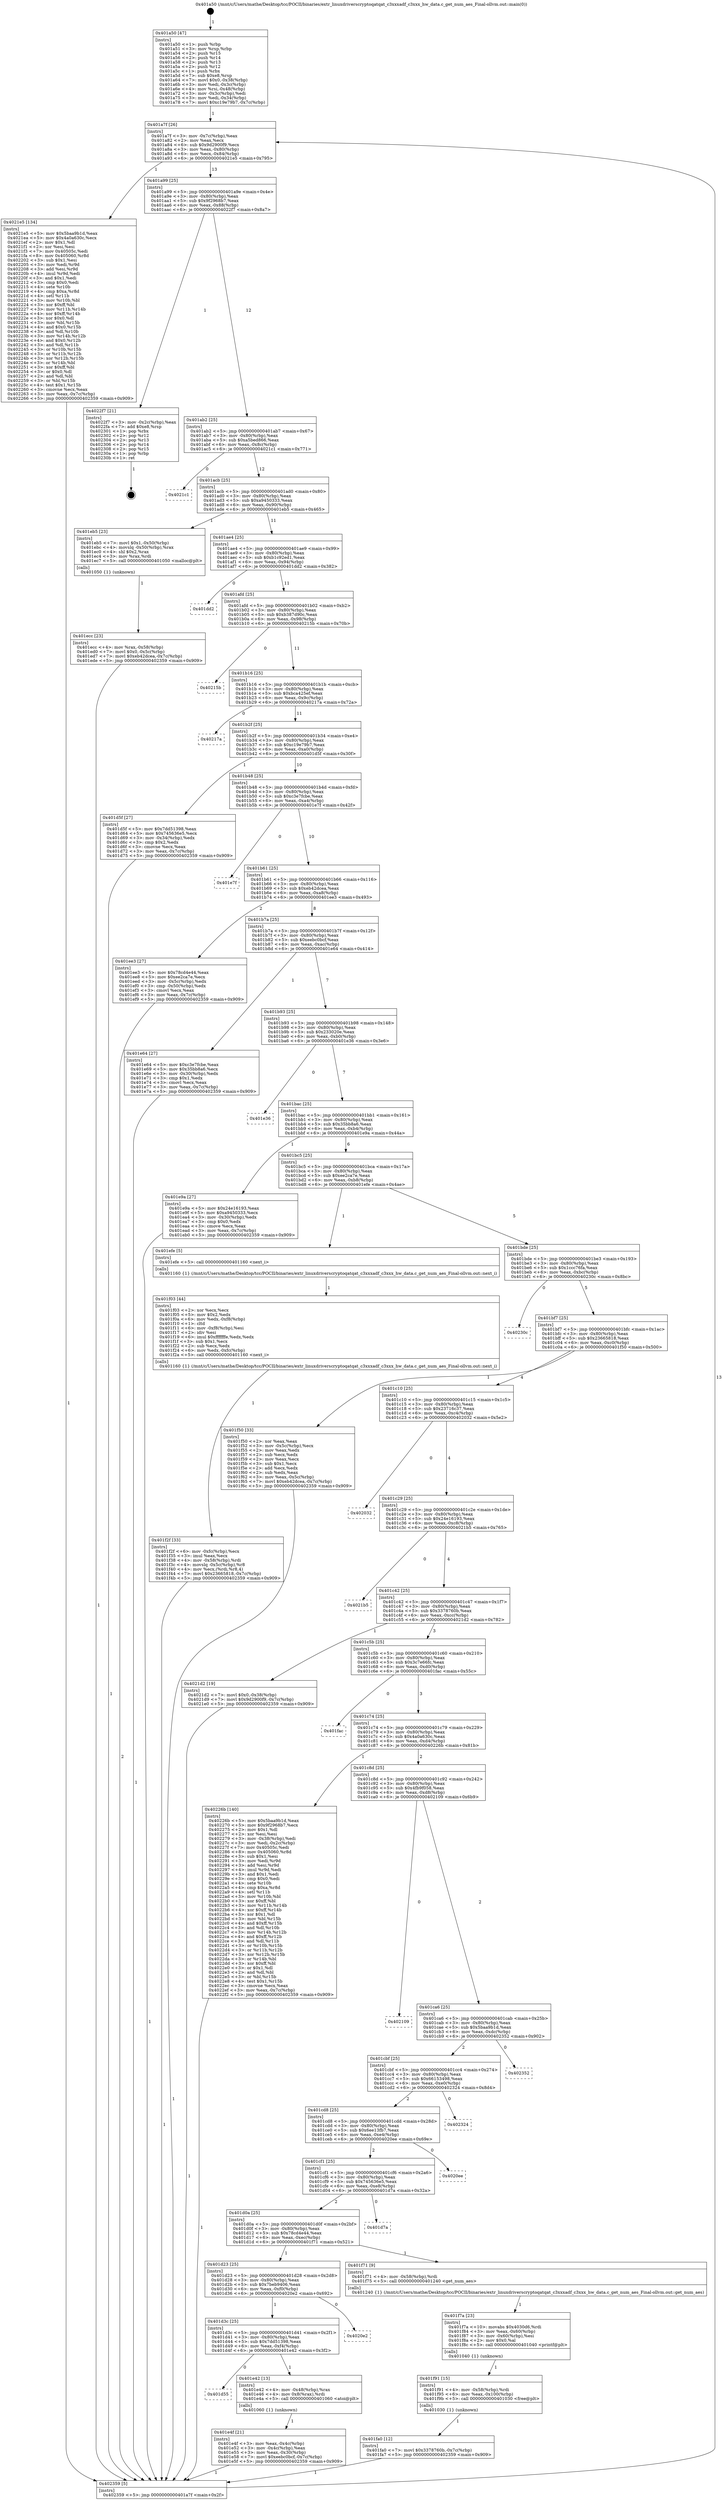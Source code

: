 digraph "0x401a50" {
  label = "0x401a50 (/mnt/c/Users/mathe/Desktop/tcc/POCII/binaries/extr_linuxdriverscryptoqatqat_c3xxxadf_c3xxx_hw_data.c_get_num_aes_Final-ollvm.out::main(0))"
  labelloc = "t"
  node[shape=record]

  Entry [label="",width=0.3,height=0.3,shape=circle,fillcolor=black,style=filled]
  "0x401a7f" [label="{
     0x401a7f [26]\l
     | [instrs]\l
     &nbsp;&nbsp;0x401a7f \<+3\>: mov -0x7c(%rbp),%eax\l
     &nbsp;&nbsp;0x401a82 \<+2\>: mov %eax,%ecx\l
     &nbsp;&nbsp;0x401a84 \<+6\>: sub $0x9d2900f9,%ecx\l
     &nbsp;&nbsp;0x401a8a \<+3\>: mov %eax,-0x80(%rbp)\l
     &nbsp;&nbsp;0x401a8d \<+6\>: mov %ecx,-0x84(%rbp)\l
     &nbsp;&nbsp;0x401a93 \<+6\>: je 00000000004021e5 \<main+0x795\>\l
  }"]
  "0x4021e5" [label="{
     0x4021e5 [134]\l
     | [instrs]\l
     &nbsp;&nbsp;0x4021e5 \<+5\>: mov $0x5baa9b1d,%eax\l
     &nbsp;&nbsp;0x4021ea \<+5\>: mov $0x4a0a630c,%ecx\l
     &nbsp;&nbsp;0x4021ef \<+2\>: mov $0x1,%dl\l
     &nbsp;&nbsp;0x4021f1 \<+2\>: xor %esi,%esi\l
     &nbsp;&nbsp;0x4021f3 \<+7\>: mov 0x40505c,%edi\l
     &nbsp;&nbsp;0x4021fa \<+8\>: mov 0x405060,%r8d\l
     &nbsp;&nbsp;0x402202 \<+3\>: sub $0x1,%esi\l
     &nbsp;&nbsp;0x402205 \<+3\>: mov %edi,%r9d\l
     &nbsp;&nbsp;0x402208 \<+3\>: add %esi,%r9d\l
     &nbsp;&nbsp;0x40220b \<+4\>: imul %r9d,%edi\l
     &nbsp;&nbsp;0x40220f \<+3\>: and $0x1,%edi\l
     &nbsp;&nbsp;0x402212 \<+3\>: cmp $0x0,%edi\l
     &nbsp;&nbsp;0x402215 \<+4\>: sete %r10b\l
     &nbsp;&nbsp;0x402219 \<+4\>: cmp $0xa,%r8d\l
     &nbsp;&nbsp;0x40221d \<+4\>: setl %r11b\l
     &nbsp;&nbsp;0x402221 \<+3\>: mov %r10b,%bl\l
     &nbsp;&nbsp;0x402224 \<+3\>: xor $0xff,%bl\l
     &nbsp;&nbsp;0x402227 \<+3\>: mov %r11b,%r14b\l
     &nbsp;&nbsp;0x40222a \<+4\>: xor $0xff,%r14b\l
     &nbsp;&nbsp;0x40222e \<+3\>: xor $0x0,%dl\l
     &nbsp;&nbsp;0x402231 \<+3\>: mov %bl,%r15b\l
     &nbsp;&nbsp;0x402234 \<+4\>: and $0x0,%r15b\l
     &nbsp;&nbsp;0x402238 \<+3\>: and %dl,%r10b\l
     &nbsp;&nbsp;0x40223b \<+3\>: mov %r14b,%r12b\l
     &nbsp;&nbsp;0x40223e \<+4\>: and $0x0,%r12b\l
     &nbsp;&nbsp;0x402242 \<+3\>: and %dl,%r11b\l
     &nbsp;&nbsp;0x402245 \<+3\>: or %r10b,%r15b\l
     &nbsp;&nbsp;0x402248 \<+3\>: or %r11b,%r12b\l
     &nbsp;&nbsp;0x40224b \<+3\>: xor %r12b,%r15b\l
     &nbsp;&nbsp;0x40224e \<+3\>: or %r14b,%bl\l
     &nbsp;&nbsp;0x402251 \<+3\>: xor $0xff,%bl\l
     &nbsp;&nbsp;0x402254 \<+3\>: or $0x0,%dl\l
     &nbsp;&nbsp;0x402257 \<+2\>: and %dl,%bl\l
     &nbsp;&nbsp;0x402259 \<+3\>: or %bl,%r15b\l
     &nbsp;&nbsp;0x40225c \<+4\>: test $0x1,%r15b\l
     &nbsp;&nbsp;0x402260 \<+3\>: cmovne %ecx,%eax\l
     &nbsp;&nbsp;0x402263 \<+3\>: mov %eax,-0x7c(%rbp)\l
     &nbsp;&nbsp;0x402266 \<+5\>: jmp 0000000000402359 \<main+0x909\>\l
  }"]
  "0x401a99" [label="{
     0x401a99 [25]\l
     | [instrs]\l
     &nbsp;&nbsp;0x401a99 \<+5\>: jmp 0000000000401a9e \<main+0x4e\>\l
     &nbsp;&nbsp;0x401a9e \<+3\>: mov -0x80(%rbp),%eax\l
     &nbsp;&nbsp;0x401aa1 \<+5\>: sub $0x9f2968b7,%eax\l
     &nbsp;&nbsp;0x401aa6 \<+6\>: mov %eax,-0x88(%rbp)\l
     &nbsp;&nbsp;0x401aac \<+6\>: je 00000000004022f7 \<main+0x8a7\>\l
  }"]
  Exit [label="",width=0.3,height=0.3,shape=circle,fillcolor=black,style=filled,peripheries=2]
  "0x4022f7" [label="{
     0x4022f7 [21]\l
     | [instrs]\l
     &nbsp;&nbsp;0x4022f7 \<+3\>: mov -0x2c(%rbp),%eax\l
     &nbsp;&nbsp;0x4022fa \<+7\>: add $0xe8,%rsp\l
     &nbsp;&nbsp;0x402301 \<+1\>: pop %rbx\l
     &nbsp;&nbsp;0x402302 \<+2\>: pop %r12\l
     &nbsp;&nbsp;0x402304 \<+2\>: pop %r13\l
     &nbsp;&nbsp;0x402306 \<+2\>: pop %r14\l
     &nbsp;&nbsp;0x402308 \<+2\>: pop %r15\l
     &nbsp;&nbsp;0x40230a \<+1\>: pop %rbp\l
     &nbsp;&nbsp;0x40230b \<+1\>: ret\l
  }"]
  "0x401ab2" [label="{
     0x401ab2 [25]\l
     | [instrs]\l
     &nbsp;&nbsp;0x401ab2 \<+5\>: jmp 0000000000401ab7 \<main+0x67\>\l
     &nbsp;&nbsp;0x401ab7 \<+3\>: mov -0x80(%rbp),%eax\l
     &nbsp;&nbsp;0x401aba \<+5\>: sub $0xa5bed866,%eax\l
     &nbsp;&nbsp;0x401abf \<+6\>: mov %eax,-0x8c(%rbp)\l
     &nbsp;&nbsp;0x401ac5 \<+6\>: je 00000000004021c1 \<main+0x771\>\l
  }"]
  "0x401fa0" [label="{
     0x401fa0 [12]\l
     | [instrs]\l
     &nbsp;&nbsp;0x401fa0 \<+7\>: movl $0x3378760b,-0x7c(%rbp)\l
     &nbsp;&nbsp;0x401fa7 \<+5\>: jmp 0000000000402359 \<main+0x909\>\l
  }"]
  "0x4021c1" [label="{
     0x4021c1\l
  }", style=dashed]
  "0x401acb" [label="{
     0x401acb [25]\l
     | [instrs]\l
     &nbsp;&nbsp;0x401acb \<+5\>: jmp 0000000000401ad0 \<main+0x80\>\l
     &nbsp;&nbsp;0x401ad0 \<+3\>: mov -0x80(%rbp),%eax\l
     &nbsp;&nbsp;0x401ad3 \<+5\>: sub $0xa9450333,%eax\l
     &nbsp;&nbsp;0x401ad8 \<+6\>: mov %eax,-0x90(%rbp)\l
     &nbsp;&nbsp;0x401ade \<+6\>: je 0000000000401eb5 \<main+0x465\>\l
  }"]
  "0x401f91" [label="{
     0x401f91 [15]\l
     | [instrs]\l
     &nbsp;&nbsp;0x401f91 \<+4\>: mov -0x58(%rbp),%rdi\l
     &nbsp;&nbsp;0x401f95 \<+6\>: mov %eax,-0x100(%rbp)\l
     &nbsp;&nbsp;0x401f9b \<+5\>: call 0000000000401030 \<free@plt\>\l
     | [calls]\l
     &nbsp;&nbsp;0x401030 \{1\} (unknown)\l
  }"]
  "0x401eb5" [label="{
     0x401eb5 [23]\l
     | [instrs]\l
     &nbsp;&nbsp;0x401eb5 \<+7\>: movl $0x1,-0x50(%rbp)\l
     &nbsp;&nbsp;0x401ebc \<+4\>: movslq -0x50(%rbp),%rax\l
     &nbsp;&nbsp;0x401ec0 \<+4\>: shl $0x2,%rax\l
     &nbsp;&nbsp;0x401ec4 \<+3\>: mov %rax,%rdi\l
     &nbsp;&nbsp;0x401ec7 \<+5\>: call 0000000000401050 \<malloc@plt\>\l
     | [calls]\l
     &nbsp;&nbsp;0x401050 \{1\} (unknown)\l
  }"]
  "0x401ae4" [label="{
     0x401ae4 [25]\l
     | [instrs]\l
     &nbsp;&nbsp;0x401ae4 \<+5\>: jmp 0000000000401ae9 \<main+0x99\>\l
     &nbsp;&nbsp;0x401ae9 \<+3\>: mov -0x80(%rbp),%eax\l
     &nbsp;&nbsp;0x401aec \<+5\>: sub $0xb1c92ed1,%eax\l
     &nbsp;&nbsp;0x401af1 \<+6\>: mov %eax,-0x94(%rbp)\l
     &nbsp;&nbsp;0x401af7 \<+6\>: je 0000000000401dd2 \<main+0x382\>\l
  }"]
  "0x401f7a" [label="{
     0x401f7a [23]\l
     | [instrs]\l
     &nbsp;&nbsp;0x401f7a \<+10\>: movabs $0x4030d6,%rdi\l
     &nbsp;&nbsp;0x401f84 \<+3\>: mov %eax,-0x60(%rbp)\l
     &nbsp;&nbsp;0x401f87 \<+3\>: mov -0x60(%rbp),%esi\l
     &nbsp;&nbsp;0x401f8a \<+2\>: mov $0x0,%al\l
     &nbsp;&nbsp;0x401f8c \<+5\>: call 0000000000401040 \<printf@plt\>\l
     | [calls]\l
     &nbsp;&nbsp;0x401040 \{1\} (unknown)\l
  }"]
  "0x401dd2" [label="{
     0x401dd2\l
  }", style=dashed]
  "0x401afd" [label="{
     0x401afd [25]\l
     | [instrs]\l
     &nbsp;&nbsp;0x401afd \<+5\>: jmp 0000000000401b02 \<main+0xb2\>\l
     &nbsp;&nbsp;0x401b02 \<+3\>: mov -0x80(%rbp),%eax\l
     &nbsp;&nbsp;0x401b05 \<+5\>: sub $0xb387d90c,%eax\l
     &nbsp;&nbsp;0x401b0a \<+6\>: mov %eax,-0x98(%rbp)\l
     &nbsp;&nbsp;0x401b10 \<+6\>: je 000000000040215b \<main+0x70b\>\l
  }"]
  "0x401f2f" [label="{
     0x401f2f [33]\l
     | [instrs]\l
     &nbsp;&nbsp;0x401f2f \<+6\>: mov -0xfc(%rbp),%ecx\l
     &nbsp;&nbsp;0x401f35 \<+3\>: imul %eax,%ecx\l
     &nbsp;&nbsp;0x401f38 \<+4\>: mov -0x58(%rbp),%rdi\l
     &nbsp;&nbsp;0x401f3c \<+4\>: movslq -0x5c(%rbp),%r8\l
     &nbsp;&nbsp;0x401f40 \<+4\>: mov %ecx,(%rdi,%r8,4)\l
     &nbsp;&nbsp;0x401f44 \<+7\>: movl $0x23665818,-0x7c(%rbp)\l
     &nbsp;&nbsp;0x401f4b \<+5\>: jmp 0000000000402359 \<main+0x909\>\l
  }"]
  "0x40215b" [label="{
     0x40215b\l
  }", style=dashed]
  "0x401b16" [label="{
     0x401b16 [25]\l
     | [instrs]\l
     &nbsp;&nbsp;0x401b16 \<+5\>: jmp 0000000000401b1b \<main+0xcb\>\l
     &nbsp;&nbsp;0x401b1b \<+3\>: mov -0x80(%rbp),%eax\l
     &nbsp;&nbsp;0x401b1e \<+5\>: sub $0xbca425ef,%eax\l
     &nbsp;&nbsp;0x401b23 \<+6\>: mov %eax,-0x9c(%rbp)\l
     &nbsp;&nbsp;0x401b29 \<+6\>: je 000000000040217a \<main+0x72a\>\l
  }"]
  "0x401f03" [label="{
     0x401f03 [44]\l
     | [instrs]\l
     &nbsp;&nbsp;0x401f03 \<+2\>: xor %ecx,%ecx\l
     &nbsp;&nbsp;0x401f05 \<+5\>: mov $0x2,%edx\l
     &nbsp;&nbsp;0x401f0a \<+6\>: mov %edx,-0xf8(%rbp)\l
     &nbsp;&nbsp;0x401f10 \<+1\>: cltd\l
     &nbsp;&nbsp;0x401f11 \<+6\>: mov -0xf8(%rbp),%esi\l
     &nbsp;&nbsp;0x401f17 \<+2\>: idiv %esi\l
     &nbsp;&nbsp;0x401f19 \<+6\>: imul $0xfffffffe,%edx,%edx\l
     &nbsp;&nbsp;0x401f1f \<+3\>: sub $0x1,%ecx\l
     &nbsp;&nbsp;0x401f22 \<+2\>: sub %ecx,%edx\l
     &nbsp;&nbsp;0x401f24 \<+6\>: mov %edx,-0xfc(%rbp)\l
     &nbsp;&nbsp;0x401f2a \<+5\>: call 0000000000401160 \<next_i\>\l
     | [calls]\l
     &nbsp;&nbsp;0x401160 \{1\} (/mnt/c/Users/mathe/Desktop/tcc/POCII/binaries/extr_linuxdriverscryptoqatqat_c3xxxadf_c3xxx_hw_data.c_get_num_aes_Final-ollvm.out::next_i)\l
  }"]
  "0x40217a" [label="{
     0x40217a\l
  }", style=dashed]
  "0x401b2f" [label="{
     0x401b2f [25]\l
     | [instrs]\l
     &nbsp;&nbsp;0x401b2f \<+5\>: jmp 0000000000401b34 \<main+0xe4\>\l
     &nbsp;&nbsp;0x401b34 \<+3\>: mov -0x80(%rbp),%eax\l
     &nbsp;&nbsp;0x401b37 \<+5\>: sub $0xc19e79b7,%eax\l
     &nbsp;&nbsp;0x401b3c \<+6\>: mov %eax,-0xa0(%rbp)\l
     &nbsp;&nbsp;0x401b42 \<+6\>: je 0000000000401d5f \<main+0x30f\>\l
  }"]
  "0x401ecc" [label="{
     0x401ecc [23]\l
     | [instrs]\l
     &nbsp;&nbsp;0x401ecc \<+4\>: mov %rax,-0x58(%rbp)\l
     &nbsp;&nbsp;0x401ed0 \<+7\>: movl $0x0,-0x5c(%rbp)\l
     &nbsp;&nbsp;0x401ed7 \<+7\>: movl $0xeb42dcea,-0x7c(%rbp)\l
     &nbsp;&nbsp;0x401ede \<+5\>: jmp 0000000000402359 \<main+0x909\>\l
  }"]
  "0x401d5f" [label="{
     0x401d5f [27]\l
     | [instrs]\l
     &nbsp;&nbsp;0x401d5f \<+5\>: mov $0x7dd51398,%eax\l
     &nbsp;&nbsp;0x401d64 \<+5\>: mov $0x745636e5,%ecx\l
     &nbsp;&nbsp;0x401d69 \<+3\>: mov -0x34(%rbp),%edx\l
     &nbsp;&nbsp;0x401d6c \<+3\>: cmp $0x2,%edx\l
     &nbsp;&nbsp;0x401d6f \<+3\>: cmovne %ecx,%eax\l
     &nbsp;&nbsp;0x401d72 \<+3\>: mov %eax,-0x7c(%rbp)\l
     &nbsp;&nbsp;0x401d75 \<+5\>: jmp 0000000000402359 \<main+0x909\>\l
  }"]
  "0x401b48" [label="{
     0x401b48 [25]\l
     | [instrs]\l
     &nbsp;&nbsp;0x401b48 \<+5\>: jmp 0000000000401b4d \<main+0xfd\>\l
     &nbsp;&nbsp;0x401b4d \<+3\>: mov -0x80(%rbp),%eax\l
     &nbsp;&nbsp;0x401b50 \<+5\>: sub $0xc3e7fcbe,%eax\l
     &nbsp;&nbsp;0x401b55 \<+6\>: mov %eax,-0xa4(%rbp)\l
     &nbsp;&nbsp;0x401b5b \<+6\>: je 0000000000401e7f \<main+0x42f\>\l
  }"]
  "0x402359" [label="{
     0x402359 [5]\l
     | [instrs]\l
     &nbsp;&nbsp;0x402359 \<+5\>: jmp 0000000000401a7f \<main+0x2f\>\l
  }"]
  "0x401a50" [label="{
     0x401a50 [47]\l
     | [instrs]\l
     &nbsp;&nbsp;0x401a50 \<+1\>: push %rbp\l
     &nbsp;&nbsp;0x401a51 \<+3\>: mov %rsp,%rbp\l
     &nbsp;&nbsp;0x401a54 \<+2\>: push %r15\l
     &nbsp;&nbsp;0x401a56 \<+2\>: push %r14\l
     &nbsp;&nbsp;0x401a58 \<+2\>: push %r13\l
     &nbsp;&nbsp;0x401a5a \<+2\>: push %r12\l
     &nbsp;&nbsp;0x401a5c \<+1\>: push %rbx\l
     &nbsp;&nbsp;0x401a5d \<+7\>: sub $0xe8,%rsp\l
     &nbsp;&nbsp;0x401a64 \<+7\>: movl $0x0,-0x38(%rbp)\l
     &nbsp;&nbsp;0x401a6b \<+3\>: mov %edi,-0x3c(%rbp)\l
     &nbsp;&nbsp;0x401a6e \<+4\>: mov %rsi,-0x48(%rbp)\l
     &nbsp;&nbsp;0x401a72 \<+3\>: mov -0x3c(%rbp),%edi\l
     &nbsp;&nbsp;0x401a75 \<+3\>: mov %edi,-0x34(%rbp)\l
     &nbsp;&nbsp;0x401a78 \<+7\>: movl $0xc19e79b7,-0x7c(%rbp)\l
  }"]
  "0x401e4f" [label="{
     0x401e4f [21]\l
     | [instrs]\l
     &nbsp;&nbsp;0x401e4f \<+3\>: mov %eax,-0x4c(%rbp)\l
     &nbsp;&nbsp;0x401e52 \<+3\>: mov -0x4c(%rbp),%eax\l
     &nbsp;&nbsp;0x401e55 \<+3\>: mov %eax,-0x30(%rbp)\l
     &nbsp;&nbsp;0x401e58 \<+7\>: movl $0xeebc0bcf,-0x7c(%rbp)\l
     &nbsp;&nbsp;0x401e5f \<+5\>: jmp 0000000000402359 \<main+0x909\>\l
  }"]
  "0x401e7f" [label="{
     0x401e7f\l
  }", style=dashed]
  "0x401b61" [label="{
     0x401b61 [25]\l
     | [instrs]\l
     &nbsp;&nbsp;0x401b61 \<+5\>: jmp 0000000000401b66 \<main+0x116\>\l
     &nbsp;&nbsp;0x401b66 \<+3\>: mov -0x80(%rbp),%eax\l
     &nbsp;&nbsp;0x401b69 \<+5\>: sub $0xeb42dcea,%eax\l
     &nbsp;&nbsp;0x401b6e \<+6\>: mov %eax,-0xa8(%rbp)\l
     &nbsp;&nbsp;0x401b74 \<+6\>: je 0000000000401ee3 \<main+0x493\>\l
  }"]
  "0x401d55" [label="{
     0x401d55\l
  }", style=dashed]
  "0x401ee3" [label="{
     0x401ee3 [27]\l
     | [instrs]\l
     &nbsp;&nbsp;0x401ee3 \<+5\>: mov $0x78cd4e44,%eax\l
     &nbsp;&nbsp;0x401ee8 \<+5\>: mov $0xee2ca7e,%ecx\l
     &nbsp;&nbsp;0x401eed \<+3\>: mov -0x5c(%rbp),%edx\l
     &nbsp;&nbsp;0x401ef0 \<+3\>: cmp -0x50(%rbp),%edx\l
     &nbsp;&nbsp;0x401ef3 \<+3\>: cmovl %ecx,%eax\l
     &nbsp;&nbsp;0x401ef6 \<+3\>: mov %eax,-0x7c(%rbp)\l
     &nbsp;&nbsp;0x401ef9 \<+5\>: jmp 0000000000402359 \<main+0x909\>\l
  }"]
  "0x401b7a" [label="{
     0x401b7a [25]\l
     | [instrs]\l
     &nbsp;&nbsp;0x401b7a \<+5\>: jmp 0000000000401b7f \<main+0x12f\>\l
     &nbsp;&nbsp;0x401b7f \<+3\>: mov -0x80(%rbp),%eax\l
     &nbsp;&nbsp;0x401b82 \<+5\>: sub $0xeebc0bcf,%eax\l
     &nbsp;&nbsp;0x401b87 \<+6\>: mov %eax,-0xac(%rbp)\l
     &nbsp;&nbsp;0x401b8d \<+6\>: je 0000000000401e64 \<main+0x414\>\l
  }"]
  "0x401e42" [label="{
     0x401e42 [13]\l
     | [instrs]\l
     &nbsp;&nbsp;0x401e42 \<+4\>: mov -0x48(%rbp),%rax\l
     &nbsp;&nbsp;0x401e46 \<+4\>: mov 0x8(%rax),%rdi\l
     &nbsp;&nbsp;0x401e4a \<+5\>: call 0000000000401060 \<atoi@plt\>\l
     | [calls]\l
     &nbsp;&nbsp;0x401060 \{1\} (unknown)\l
  }"]
  "0x401e64" [label="{
     0x401e64 [27]\l
     | [instrs]\l
     &nbsp;&nbsp;0x401e64 \<+5\>: mov $0xc3e7fcbe,%eax\l
     &nbsp;&nbsp;0x401e69 \<+5\>: mov $0x35bb8a6,%ecx\l
     &nbsp;&nbsp;0x401e6e \<+3\>: mov -0x30(%rbp),%edx\l
     &nbsp;&nbsp;0x401e71 \<+3\>: cmp $0x1,%edx\l
     &nbsp;&nbsp;0x401e74 \<+3\>: cmovl %ecx,%eax\l
     &nbsp;&nbsp;0x401e77 \<+3\>: mov %eax,-0x7c(%rbp)\l
     &nbsp;&nbsp;0x401e7a \<+5\>: jmp 0000000000402359 \<main+0x909\>\l
  }"]
  "0x401b93" [label="{
     0x401b93 [25]\l
     | [instrs]\l
     &nbsp;&nbsp;0x401b93 \<+5\>: jmp 0000000000401b98 \<main+0x148\>\l
     &nbsp;&nbsp;0x401b98 \<+3\>: mov -0x80(%rbp),%eax\l
     &nbsp;&nbsp;0x401b9b \<+5\>: sub $0x233020e,%eax\l
     &nbsp;&nbsp;0x401ba0 \<+6\>: mov %eax,-0xb0(%rbp)\l
     &nbsp;&nbsp;0x401ba6 \<+6\>: je 0000000000401e36 \<main+0x3e6\>\l
  }"]
  "0x401d3c" [label="{
     0x401d3c [25]\l
     | [instrs]\l
     &nbsp;&nbsp;0x401d3c \<+5\>: jmp 0000000000401d41 \<main+0x2f1\>\l
     &nbsp;&nbsp;0x401d41 \<+3\>: mov -0x80(%rbp),%eax\l
     &nbsp;&nbsp;0x401d44 \<+5\>: sub $0x7dd51398,%eax\l
     &nbsp;&nbsp;0x401d49 \<+6\>: mov %eax,-0xf4(%rbp)\l
     &nbsp;&nbsp;0x401d4f \<+6\>: je 0000000000401e42 \<main+0x3f2\>\l
  }"]
  "0x401e36" [label="{
     0x401e36\l
  }", style=dashed]
  "0x401bac" [label="{
     0x401bac [25]\l
     | [instrs]\l
     &nbsp;&nbsp;0x401bac \<+5\>: jmp 0000000000401bb1 \<main+0x161\>\l
     &nbsp;&nbsp;0x401bb1 \<+3\>: mov -0x80(%rbp),%eax\l
     &nbsp;&nbsp;0x401bb4 \<+5\>: sub $0x35bb8a6,%eax\l
     &nbsp;&nbsp;0x401bb9 \<+6\>: mov %eax,-0xb4(%rbp)\l
     &nbsp;&nbsp;0x401bbf \<+6\>: je 0000000000401e9a \<main+0x44a\>\l
  }"]
  "0x4020e2" [label="{
     0x4020e2\l
  }", style=dashed]
  "0x401e9a" [label="{
     0x401e9a [27]\l
     | [instrs]\l
     &nbsp;&nbsp;0x401e9a \<+5\>: mov $0x24e16193,%eax\l
     &nbsp;&nbsp;0x401e9f \<+5\>: mov $0xa9450333,%ecx\l
     &nbsp;&nbsp;0x401ea4 \<+3\>: mov -0x30(%rbp),%edx\l
     &nbsp;&nbsp;0x401ea7 \<+3\>: cmp $0x0,%edx\l
     &nbsp;&nbsp;0x401eaa \<+3\>: cmove %ecx,%eax\l
     &nbsp;&nbsp;0x401ead \<+3\>: mov %eax,-0x7c(%rbp)\l
     &nbsp;&nbsp;0x401eb0 \<+5\>: jmp 0000000000402359 \<main+0x909\>\l
  }"]
  "0x401bc5" [label="{
     0x401bc5 [25]\l
     | [instrs]\l
     &nbsp;&nbsp;0x401bc5 \<+5\>: jmp 0000000000401bca \<main+0x17a\>\l
     &nbsp;&nbsp;0x401bca \<+3\>: mov -0x80(%rbp),%eax\l
     &nbsp;&nbsp;0x401bcd \<+5\>: sub $0xee2ca7e,%eax\l
     &nbsp;&nbsp;0x401bd2 \<+6\>: mov %eax,-0xb8(%rbp)\l
     &nbsp;&nbsp;0x401bd8 \<+6\>: je 0000000000401efe \<main+0x4ae\>\l
  }"]
  "0x401d23" [label="{
     0x401d23 [25]\l
     | [instrs]\l
     &nbsp;&nbsp;0x401d23 \<+5\>: jmp 0000000000401d28 \<main+0x2d8\>\l
     &nbsp;&nbsp;0x401d28 \<+3\>: mov -0x80(%rbp),%eax\l
     &nbsp;&nbsp;0x401d2b \<+5\>: sub $0x7beb9406,%eax\l
     &nbsp;&nbsp;0x401d30 \<+6\>: mov %eax,-0xf0(%rbp)\l
     &nbsp;&nbsp;0x401d36 \<+6\>: je 00000000004020e2 \<main+0x692\>\l
  }"]
  "0x401efe" [label="{
     0x401efe [5]\l
     | [instrs]\l
     &nbsp;&nbsp;0x401efe \<+5\>: call 0000000000401160 \<next_i\>\l
     | [calls]\l
     &nbsp;&nbsp;0x401160 \{1\} (/mnt/c/Users/mathe/Desktop/tcc/POCII/binaries/extr_linuxdriverscryptoqatqat_c3xxxadf_c3xxx_hw_data.c_get_num_aes_Final-ollvm.out::next_i)\l
  }"]
  "0x401bde" [label="{
     0x401bde [25]\l
     | [instrs]\l
     &nbsp;&nbsp;0x401bde \<+5\>: jmp 0000000000401be3 \<main+0x193\>\l
     &nbsp;&nbsp;0x401be3 \<+3\>: mov -0x80(%rbp),%eax\l
     &nbsp;&nbsp;0x401be6 \<+5\>: sub $0x1ccc76fa,%eax\l
     &nbsp;&nbsp;0x401beb \<+6\>: mov %eax,-0xbc(%rbp)\l
     &nbsp;&nbsp;0x401bf1 \<+6\>: je 000000000040230c \<main+0x8bc\>\l
  }"]
  "0x401f71" [label="{
     0x401f71 [9]\l
     | [instrs]\l
     &nbsp;&nbsp;0x401f71 \<+4\>: mov -0x58(%rbp),%rdi\l
     &nbsp;&nbsp;0x401f75 \<+5\>: call 0000000000401240 \<get_num_aes\>\l
     | [calls]\l
     &nbsp;&nbsp;0x401240 \{1\} (/mnt/c/Users/mathe/Desktop/tcc/POCII/binaries/extr_linuxdriverscryptoqatqat_c3xxxadf_c3xxx_hw_data.c_get_num_aes_Final-ollvm.out::get_num_aes)\l
  }"]
  "0x40230c" [label="{
     0x40230c\l
  }", style=dashed]
  "0x401bf7" [label="{
     0x401bf7 [25]\l
     | [instrs]\l
     &nbsp;&nbsp;0x401bf7 \<+5\>: jmp 0000000000401bfc \<main+0x1ac\>\l
     &nbsp;&nbsp;0x401bfc \<+3\>: mov -0x80(%rbp),%eax\l
     &nbsp;&nbsp;0x401bff \<+5\>: sub $0x23665818,%eax\l
     &nbsp;&nbsp;0x401c04 \<+6\>: mov %eax,-0xc0(%rbp)\l
     &nbsp;&nbsp;0x401c0a \<+6\>: je 0000000000401f50 \<main+0x500\>\l
  }"]
  "0x401d0a" [label="{
     0x401d0a [25]\l
     | [instrs]\l
     &nbsp;&nbsp;0x401d0a \<+5\>: jmp 0000000000401d0f \<main+0x2bf\>\l
     &nbsp;&nbsp;0x401d0f \<+3\>: mov -0x80(%rbp),%eax\l
     &nbsp;&nbsp;0x401d12 \<+5\>: sub $0x78cd4e44,%eax\l
     &nbsp;&nbsp;0x401d17 \<+6\>: mov %eax,-0xec(%rbp)\l
     &nbsp;&nbsp;0x401d1d \<+6\>: je 0000000000401f71 \<main+0x521\>\l
  }"]
  "0x401f50" [label="{
     0x401f50 [33]\l
     | [instrs]\l
     &nbsp;&nbsp;0x401f50 \<+2\>: xor %eax,%eax\l
     &nbsp;&nbsp;0x401f52 \<+3\>: mov -0x5c(%rbp),%ecx\l
     &nbsp;&nbsp;0x401f55 \<+2\>: mov %eax,%edx\l
     &nbsp;&nbsp;0x401f57 \<+2\>: sub %ecx,%edx\l
     &nbsp;&nbsp;0x401f59 \<+2\>: mov %eax,%ecx\l
     &nbsp;&nbsp;0x401f5b \<+3\>: sub $0x1,%ecx\l
     &nbsp;&nbsp;0x401f5e \<+2\>: add %ecx,%edx\l
     &nbsp;&nbsp;0x401f60 \<+2\>: sub %edx,%eax\l
     &nbsp;&nbsp;0x401f62 \<+3\>: mov %eax,-0x5c(%rbp)\l
     &nbsp;&nbsp;0x401f65 \<+7\>: movl $0xeb42dcea,-0x7c(%rbp)\l
     &nbsp;&nbsp;0x401f6c \<+5\>: jmp 0000000000402359 \<main+0x909\>\l
  }"]
  "0x401c10" [label="{
     0x401c10 [25]\l
     | [instrs]\l
     &nbsp;&nbsp;0x401c10 \<+5\>: jmp 0000000000401c15 \<main+0x1c5\>\l
     &nbsp;&nbsp;0x401c15 \<+3\>: mov -0x80(%rbp),%eax\l
     &nbsp;&nbsp;0x401c18 \<+5\>: sub $0x23716c37,%eax\l
     &nbsp;&nbsp;0x401c1d \<+6\>: mov %eax,-0xc4(%rbp)\l
     &nbsp;&nbsp;0x401c23 \<+6\>: je 0000000000402032 \<main+0x5e2\>\l
  }"]
  "0x401d7a" [label="{
     0x401d7a\l
  }", style=dashed]
  "0x402032" [label="{
     0x402032\l
  }", style=dashed]
  "0x401c29" [label="{
     0x401c29 [25]\l
     | [instrs]\l
     &nbsp;&nbsp;0x401c29 \<+5\>: jmp 0000000000401c2e \<main+0x1de\>\l
     &nbsp;&nbsp;0x401c2e \<+3\>: mov -0x80(%rbp),%eax\l
     &nbsp;&nbsp;0x401c31 \<+5\>: sub $0x24e16193,%eax\l
     &nbsp;&nbsp;0x401c36 \<+6\>: mov %eax,-0xc8(%rbp)\l
     &nbsp;&nbsp;0x401c3c \<+6\>: je 00000000004021b5 \<main+0x765\>\l
  }"]
  "0x401cf1" [label="{
     0x401cf1 [25]\l
     | [instrs]\l
     &nbsp;&nbsp;0x401cf1 \<+5\>: jmp 0000000000401cf6 \<main+0x2a6\>\l
     &nbsp;&nbsp;0x401cf6 \<+3\>: mov -0x80(%rbp),%eax\l
     &nbsp;&nbsp;0x401cf9 \<+5\>: sub $0x745636e5,%eax\l
     &nbsp;&nbsp;0x401cfe \<+6\>: mov %eax,-0xe8(%rbp)\l
     &nbsp;&nbsp;0x401d04 \<+6\>: je 0000000000401d7a \<main+0x32a\>\l
  }"]
  "0x4021b5" [label="{
     0x4021b5\l
  }", style=dashed]
  "0x401c42" [label="{
     0x401c42 [25]\l
     | [instrs]\l
     &nbsp;&nbsp;0x401c42 \<+5\>: jmp 0000000000401c47 \<main+0x1f7\>\l
     &nbsp;&nbsp;0x401c47 \<+3\>: mov -0x80(%rbp),%eax\l
     &nbsp;&nbsp;0x401c4a \<+5\>: sub $0x3378760b,%eax\l
     &nbsp;&nbsp;0x401c4f \<+6\>: mov %eax,-0xcc(%rbp)\l
     &nbsp;&nbsp;0x401c55 \<+6\>: je 00000000004021d2 \<main+0x782\>\l
  }"]
  "0x4020ee" [label="{
     0x4020ee\l
  }", style=dashed]
  "0x4021d2" [label="{
     0x4021d2 [19]\l
     | [instrs]\l
     &nbsp;&nbsp;0x4021d2 \<+7\>: movl $0x0,-0x38(%rbp)\l
     &nbsp;&nbsp;0x4021d9 \<+7\>: movl $0x9d2900f9,-0x7c(%rbp)\l
     &nbsp;&nbsp;0x4021e0 \<+5\>: jmp 0000000000402359 \<main+0x909\>\l
  }"]
  "0x401c5b" [label="{
     0x401c5b [25]\l
     | [instrs]\l
     &nbsp;&nbsp;0x401c5b \<+5\>: jmp 0000000000401c60 \<main+0x210\>\l
     &nbsp;&nbsp;0x401c60 \<+3\>: mov -0x80(%rbp),%eax\l
     &nbsp;&nbsp;0x401c63 \<+5\>: sub $0x3c7e66fc,%eax\l
     &nbsp;&nbsp;0x401c68 \<+6\>: mov %eax,-0xd0(%rbp)\l
     &nbsp;&nbsp;0x401c6e \<+6\>: je 0000000000401fac \<main+0x55c\>\l
  }"]
  "0x401cd8" [label="{
     0x401cd8 [25]\l
     | [instrs]\l
     &nbsp;&nbsp;0x401cd8 \<+5\>: jmp 0000000000401cdd \<main+0x28d\>\l
     &nbsp;&nbsp;0x401cdd \<+3\>: mov -0x80(%rbp),%eax\l
     &nbsp;&nbsp;0x401ce0 \<+5\>: sub $0x6ee13fb7,%eax\l
     &nbsp;&nbsp;0x401ce5 \<+6\>: mov %eax,-0xe4(%rbp)\l
     &nbsp;&nbsp;0x401ceb \<+6\>: je 00000000004020ee \<main+0x69e\>\l
  }"]
  "0x401fac" [label="{
     0x401fac\l
  }", style=dashed]
  "0x401c74" [label="{
     0x401c74 [25]\l
     | [instrs]\l
     &nbsp;&nbsp;0x401c74 \<+5\>: jmp 0000000000401c79 \<main+0x229\>\l
     &nbsp;&nbsp;0x401c79 \<+3\>: mov -0x80(%rbp),%eax\l
     &nbsp;&nbsp;0x401c7c \<+5\>: sub $0x4a0a630c,%eax\l
     &nbsp;&nbsp;0x401c81 \<+6\>: mov %eax,-0xd4(%rbp)\l
     &nbsp;&nbsp;0x401c87 \<+6\>: je 000000000040226b \<main+0x81b\>\l
  }"]
  "0x402324" [label="{
     0x402324\l
  }", style=dashed]
  "0x40226b" [label="{
     0x40226b [140]\l
     | [instrs]\l
     &nbsp;&nbsp;0x40226b \<+5\>: mov $0x5baa9b1d,%eax\l
     &nbsp;&nbsp;0x402270 \<+5\>: mov $0x9f2968b7,%ecx\l
     &nbsp;&nbsp;0x402275 \<+2\>: mov $0x1,%dl\l
     &nbsp;&nbsp;0x402277 \<+2\>: xor %esi,%esi\l
     &nbsp;&nbsp;0x402279 \<+3\>: mov -0x38(%rbp),%edi\l
     &nbsp;&nbsp;0x40227c \<+3\>: mov %edi,-0x2c(%rbp)\l
     &nbsp;&nbsp;0x40227f \<+7\>: mov 0x40505c,%edi\l
     &nbsp;&nbsp;0x402286 \<+8\>: mov 0x405060,%r8d\l
     &nbsp;&nbsp;0x40228e \<+3\>: sub $0x1,%esi\l
     &nbsp;&nbsp;0x402291 \<+3\>: mov %edi,%r9d\l
     &nbsp;&nbsp;0x402294 \<+3\>: add %esi,%r9d\l
     &nbsp;&nbsp;0x402297 \<+4\>: imul %r9d,%edi\l
     &nbsp;&nbsp;0x40229b \<+3\>: and $0x1,%edi\l
     &nbsp;&nbsp;0x40229e \<+3\>: cmp $0x0,%edi\l
     &nbsp;&nbsp;0x4022a1 \<+4\>: sete %r10b\l
     &nbsp;&nbsp;0x4022a5 \<+4\>: cmp $0xa,%r8d\l
     &nbsp;&nbsp;0x4022a9 \<+4\>: setl %r11b\l
     &nbsp;&nbsp;0x4022ad \<+3\>: mov %r10b,%bl\l
     &nbsp;&nbsp;0x4022b0 \<+3\>: xor $0xff,%bl\l
     &nbsp;&nbsp;0x4022b3 \<+3\>: mov %r11b,%r14b\l
     &nbsp;&nbsp;0x4022b6 \<+4\>: xor $0xff,%r14b\l
     &nbsp;&nbsp;0x4022ba \<+3\>: xor $0x1,%dl\l
     &nbsp;&nbsp;0x4022bd \<+3\>: mov %bl,%r15b\l
     &nbsp;&nbsp;0x4022c0 \<+4\>: and $0xff,%r15b\l
     &nbsp;&nbsp;0x4022c4 \<+3\>: and %dl,%r10b\l
     &nbsp;&nbsp;0x4022c7 \<+3\>: mov %r14b,%r12b\l
     &nbsp;&nbsp;0x4022ca \<+4\>: and $0xff,%r12b\l
     &nbsp;&nbsp;0x4022ce \<+3\>: and %dl,%r11b\l
     &nbsp;&nbsp;0x4022d1 \<+3\>: or %r10b,%r15b\l
     &nbsp;&nbsp;0x4022d4 \<+3\>: or %r11b,%r12b\l
     &nbsp;&nbsp;0x4022d7 \<+3\>: xor %r12b,%r15b\l
     &nbsp;&nbsp;0x4022da \<+3\>: or %r14b,%bl\l
     &nbsp;&nbsp;0x4022dd \<+3\>: xor $0xff,%bl\l
     &nbsp;&nbsp;0x4022e0 \<+3\>: or $0x1,%dl\l
     &nbsp;&nbsp;0x4022e3 \<+2\>: and %dl,%bl\l
     &nbsp;&nbsp;0x4022e5 \<+3\>: or %bl,%r15b\l
     &nbsp;&nbsp;0x4022e8 \<+4\>: test $0x1,%r15b\l
     &nbsp;&nbsp;0x4022ec \<+3\>: cmovne %ecx,%eax\l
     &nbsp;&nbsp;0x4022ef \<+3\>: mov %eax,-0x7c(%rbp)\l
     &nbsp;&nbsp;0x4022f2 \<+5\>: jmp 0000000000402359 \<main+0x909\>\l
  }"]
  "0x401c8d" [label="{
     0x401c8d [25]\l
     | [instrs]\l
     &nbsp;&nbsp;0x401c8d \<+5\>: jmp 0000000000401c92 \<main+0x242\>\l
     &nbsp;&nbsp;0x401c92 \<+3\>: mov -0x80(%rbp),%eax\l
     &nbsp;&nbsp;0x401c95 \<+5\>: sub $0x4fb9f058,%eax\l
     &nbsp;&nbsp;0x401c9a \<+6\>: mov %eax,-0xd8(%rbp)\l
     &nbsp;&nbsp;0x401ca0 \<+6\>: je 0000000000402109 \<main+0x6b9\>\l
  }"]
  "0x401cbf" [label="{
     0x401cbf [25]\l
     | [instrs]\l
     &nbsp;&nbsp;0x401cbf \<+5\>: jmp 0000000000401cc4 \<main+0x274\>\l
     &nbsp;&nbsp;0x401cc4 \<+3\>: mov -0x80(%rbp),%eax\l
     &nbsp;&nbsp;0x401cc7 \<+5\>: sub $0x66153498,%eax\l
     &nbsp;&nbsp;0x401ccc \<+6\>: mov %eax,-0xe0(%rbp)\l
     &nbsp;&nbsp;0x401cd2 \<+6\>: je 0000000000402324 \<main+0x8d4\>\l
  }"]
  "0x402109" [label="{
     0x402109\l
  }", style=dashed]
  "0x401ca6" [label="{
     0x401ca6 [25]\l
     | [instrs]\l
     &nbsp;&nbsp;0x401ca6 \<+5\>: jmp 0000000000401cab \<main+0x25b\>\l
     &nbsp;&nbsp;0x401cab \<+3\>: mov -0x80(%rbp),%eax\l
     &nbsp;&nbsp;0x401cae \<+5\>: sub $0x5baa9b1d,%eax\l
     &nbsp;&nbsp;0x401cb3 \<+6\>: mov %eax,-0xdc(%rbp)\l
     &nbsp;&nbsp;0x401cb9 \<+6\>: je 0000000000402352 \<main+0x902\>\l
  }"]
  "0x402352" [label="{
     0x402352\l
  }", style=dashed]
  Entry -> "0x401a50" [label=" 1"]
  "0x401a7f" -> "0x4021e5" [label=" 1"]
  "0x401a7f" -> "0x401a99" [label=" 13"]
  "0x4022f7" -> Exit [label=" 1"]
  "0x401a99" -> "0x4022f7" [label=" 1"]
  "0x401a99" -> "0x401ab2" [label=" 12"]
  "0x40226b" -> "0x402359" [label=" 1"]
  "0x401ab2" -> "0x4021c1" [label=" 0"]
  "0x401ab2" -> "0x401acb" [label=" 12"]
  "0x4021e5" -> "0x402359" [label=" 1"]
  "0x401acb" -> "0x401eb5" [label=" 1"]
  "0x401acb" -> "0x401ae4" [label=" 11"]
  "0x4021d2" -> "0x402359" [label=" 1"]
  "0x401ae4" -> "0x401dd2" [label=" 0"]
  "0x401ae4" -> "0x401afd" [label=" 11"]
  "0x401fa0" -> "0x402359" [label=" 1"]
  "0x401afd" -> "0x40215b" [label=" 0"]
  "0x401afd" -> "0x401b16" [label=" 11"]
  "0x401f91" -> "0x401fa0" [label=" 1"]
  "0x401b16" -> "0x40217a" [label=" 0"]
  "0x401b16" -> "0x401b2f" [label=" 11"]
  "0x401f7a" -> "0x401f91" [label=" 1"]
  "0x401b2f" -> "0x401d5f" [label=" 1"]
  "0x401b2f" -> "0x401b48" [label=" 10"]
  "0x401d5f" -> "0x402359" [label=" 1"]
  "0x401a50" -> "0x401a7f" [label=" 1"]
  "0x402359" -> "0x401a7f" [label=" 13"]
  "0x401f71" -> "0x401f7a" [label=" 1"]
  "0x401b48" -> "0x401e7f" [label=" 0"]
  "0x401b48" -> "0x401b61" [label=" 10"]
  "0x401f50" -> "0x402359" [label=" 1"]
  "0x401b61" -> "0x401ee3" [label=" 2"]
  "0x401b61" -> "0x401b7a" [label=" 8"]
  "0x401f2f" -> "0x402359" [label=" 1"]
  "0x401b7a" -> "0x401e64" [label=" 1"]
  "0x401b7a" -> "0x401b93" [label=" 7"]
  "0x401f03" -> "0x401f2f" [label=" 1"]
  "0x401b93" -> "0x401e36" [label=" 0"]
  "0x401b93" -> "0x401bac" [label=" 7"]
  "0x401ee3" -> "0x402359" [label=" 2"]
  "0x401bac" -> "0x401e9a" [label=" 1"]
  "0x401bac" -> "0x401bc5" [label=" 6"]
  "0x401ecc" -> "0x402359" [label=" 1"]
  "0x401bc5" -> "0x401efe" [label=" 1"]
  "0x401bc5" -> "0x401bde" [label=" 5"]
  "0x401e9a" -> "0x402359" [label=" 1"]
  "0x401bde" -> "0x40230c" [label=" 0"]
  "0x401bde" -> "0x401bf7" [label=" 5"]
  "0x401e64" -> "0x402359" [label=" 1"]
  "0x401bf7" -> "0x401f50" [label=" 1"]
  "0x401bf7" -> "0x401c10" [label=" 4"]
  "0x401e42" -> "0x401e4f" [label=" 1"]
  "0x401c10" -> "0x402032" [label=" 0"]
  "0x401c10" -> "0x401c29" [label=" 4"]
  "0x401d3c" -> "0x401d55" [label=" 0"]
  "0x401c29" -> "0x4021b5" [label=" 0"]
  "0x401c29" -> "0x401c42" [label=" 4"]
  "0x401efe" -> "0x401f03" [label=" 1"]
  "0x401c42" -> "0x4021d2" [label=" 1"]
  "0x401c42" -> "0x401c5b" [label=" 3"]
  "0x401d23" -> "0x401d3c" [label=" 1"]
  "0x401c5b" -> "0x401fac" [label=" 0"]
  "0x401c5b" -> "0x401c74" [label=" 3"]
  "0x401eb5" -> "0x401ecc" [label=" 1"]
  "0x401c74" -> "0x40226b" [label=" 1"]
  "0x401c74" -> "0x401c8d" [label=" 2"]
  "0x401d0a" -> "0x401d23" [label=" 1"]
  "0x401c8d" -> "0x402109" [label=" 0"]
  "0x401c8d" -> "0x401ca6" [label=" 2"]
  "0x401e4f" -> "0x402359" [label=" 1"]
  "0x401ca6" -> "0x402352" [label=" 0"]
  "0x401ca6" -> "0x401cbf" [label=" 2"]
  "0x401d0a" -> "0x401f71" [label=" 1"]
  "0x401cbf" -> "0x402324" [label=" 0"]
  "0x401cbf" -> "0x401cd8" [label=" 2"]
  "0x401d23" -> "0x4020e2" [label=" 0"]
  "0x401cd8" -> "0x4020ee" [label=" 0"]
  "0x401cd8" -> "0x401cf1" [label=" 2"]
  "0x401d3c" -> "0x401e42" [label=" 1"]
  "0x401cf1" -> "0x401d7a" [label=" 0"]
  "0x401cf1" -> "0x401d0a" [label=" 2"]
}
